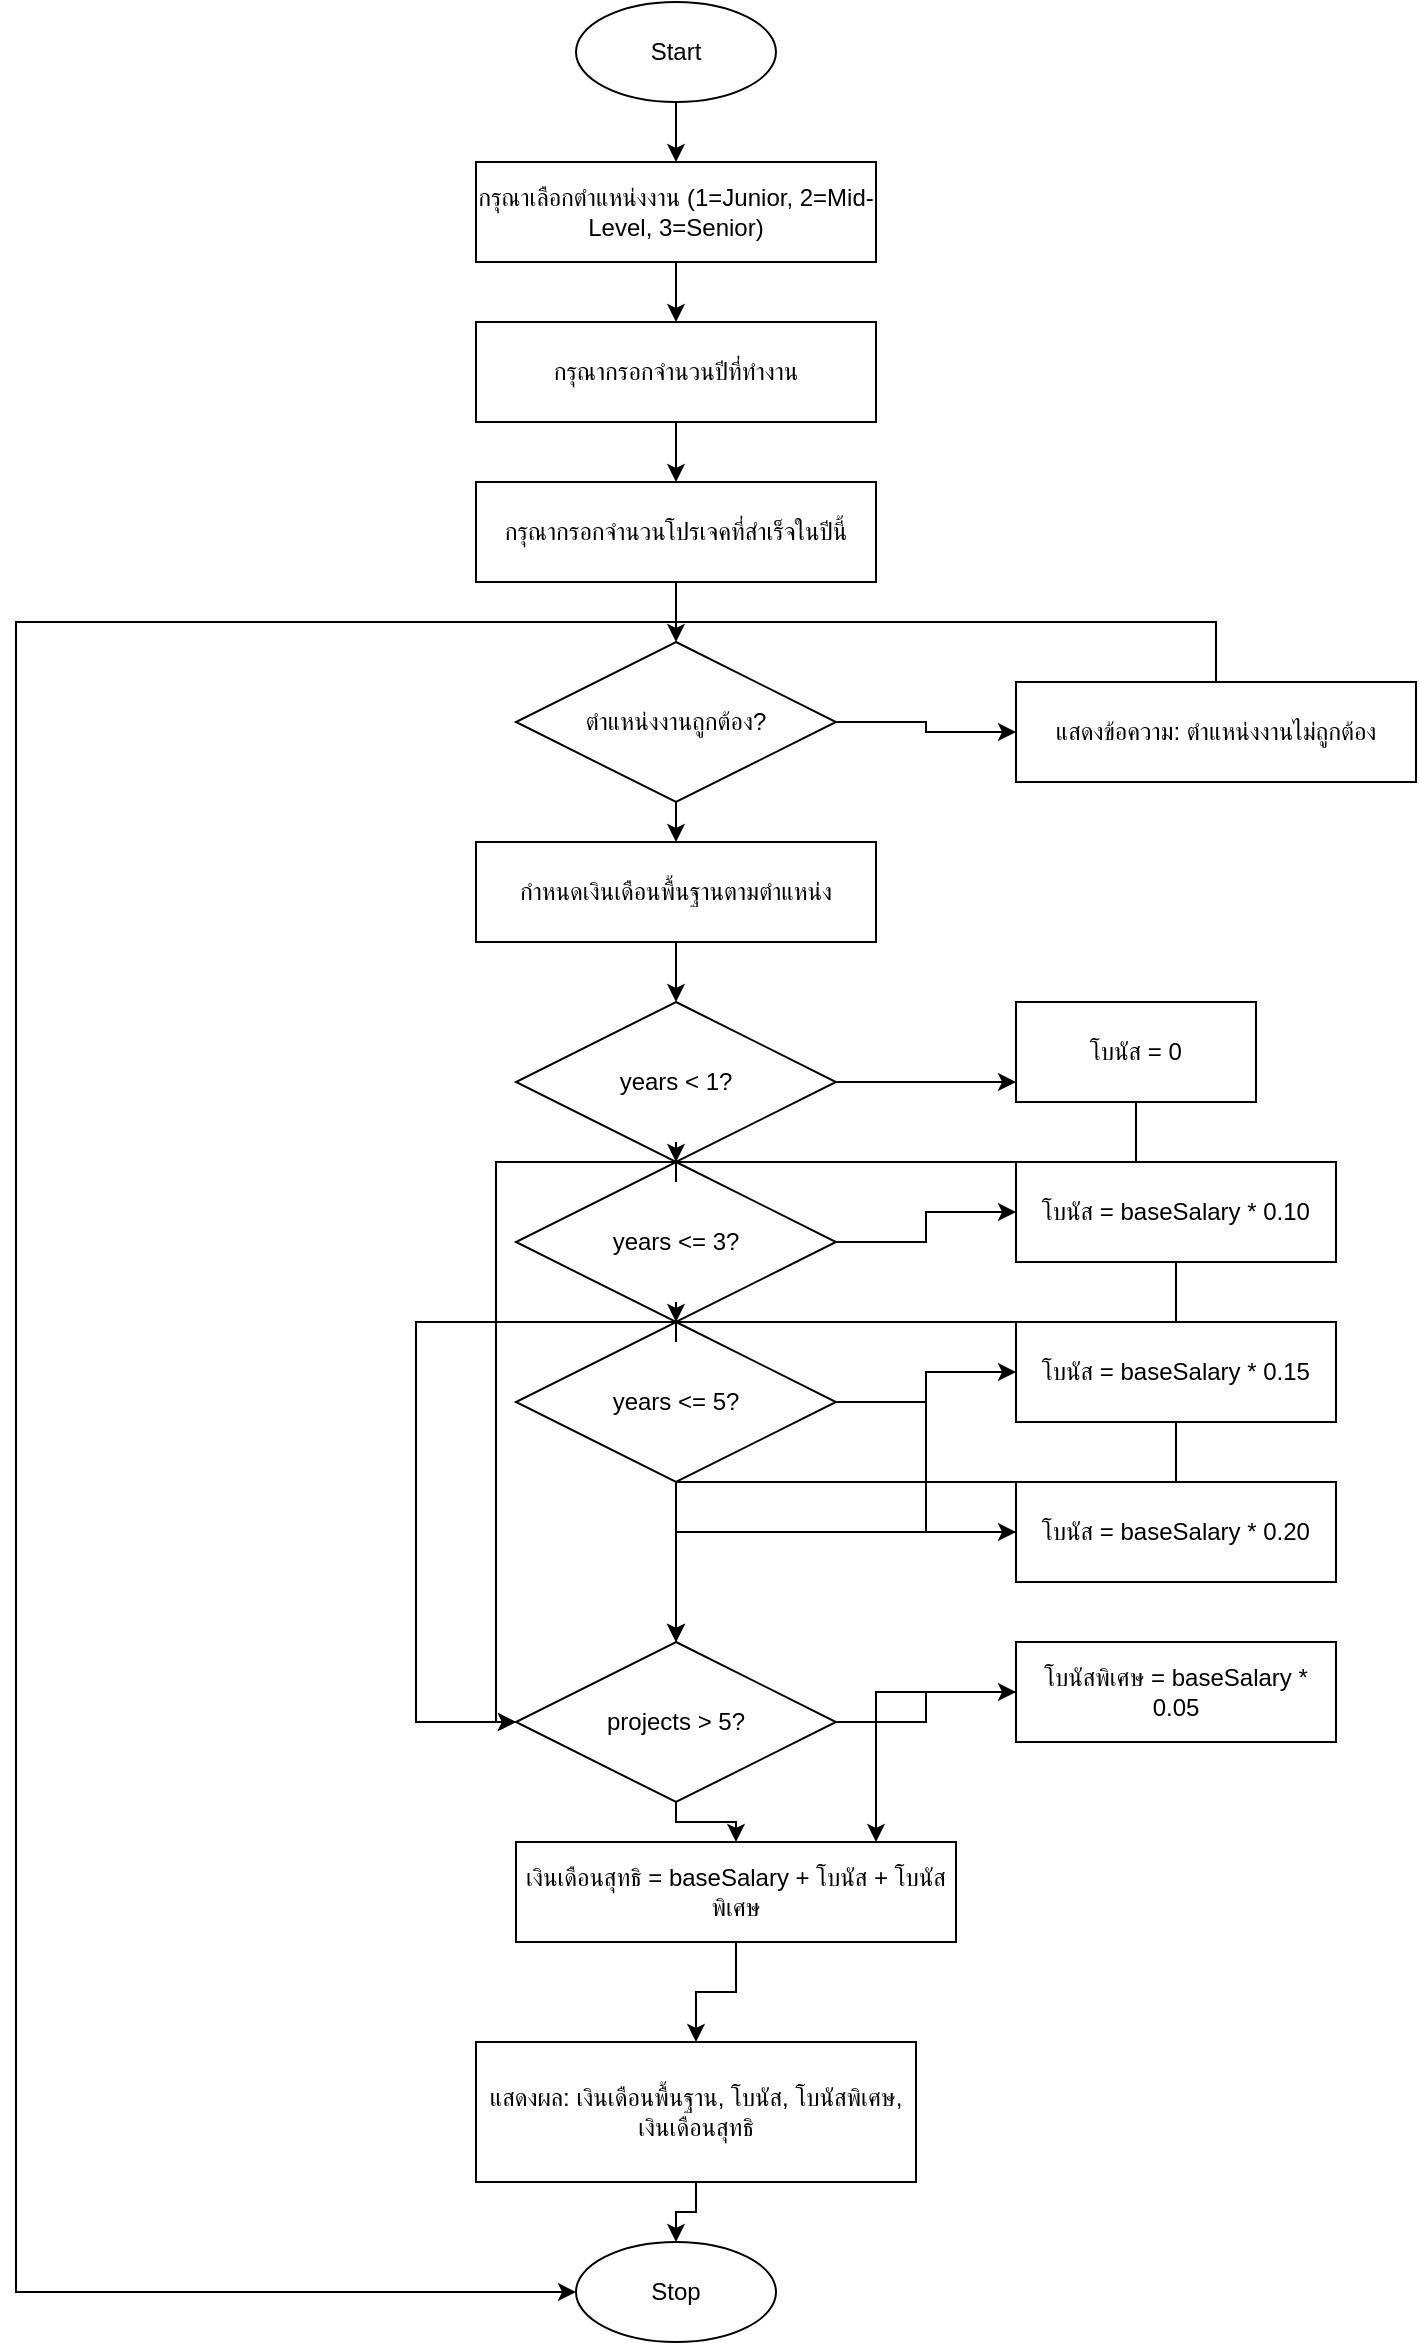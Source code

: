 <mxfile>
    <diagram id="IQaCD0qhXF1Ay1_ZfzKg" name="Page-1">
        <mxGraphModel dx="381" dy="192" grid="1" gridSize="10" guides="1" tooltips="1" connect="1" arrows="1" fold="1" page="1" pageScale="1" pageWidth="827" pageHeight="1169" math="0" shadow="0">
            <root>
                <mxCell id="0"/>
                <mxCell id="1" parent="0"/>
                <mxCell id="start" value="Start" style="ellipse;whiteSpace=wrap;html=1;" parent="1" vertex="1">
                    <mxGeometry x="380" y="40" width="100" height="50" as="geometry"/>
                </mxCell>
                <mxCell id="input_position" value="กรุณาเลือกตำแหน่งงาน (1=Junior, 2=Mid-Level, 3=Senior)" style="parallelogram;whiteSpace=wrap;html=1;" parent="1" vertex="1">
                    <mxGeometry x="330" y="120" width="200" height="50" as="geometry"/>
                </mxCell>
                <mxCell id="input_years" value="กรุณากรอกจำนวนปีที่ทำงาน" style="parallelogram;whiteSpace=wrap;html=1;" parent="1" vertex="1">
                    <mxGeometry x="330" y="200" width="200" height="50" as="geometry"/>
                </mxCell>
                <mxCell id="input_projects" value="กรุณากรอกจำนวนโปรเจคที่สำเร็จในปีนี้" style="parallelogram;whiteSpace=wrap;html=1;" parent="1" vertex="1">
                    <mxGeometry x="330" y="280" width="200" height="50" as="geometry"/>
                </mxCell>
                <mxCell id="cond_position" value="ตำแหน่งงานถูกต้อง?" style="rhombus;whiteSpace=wrap;html=1;" parent="1" vertex="1">
                    <mxGeometry x="350" y="360" width="160" height="80" as="geometry"/>
                </mxCell>
                <mxCell id="set_baseSalary" value="กำหนดเงินเดือนพื้นฐานตามตำแหน่ง" style="rectangle;whiteSpace=wrap;html=1;" parent="1" vertex="1">
                    <mxGeometry x="330" y="460" width="200" height="50" as="geometry"/>
                </mxCell>
                <mxCell id="cond_years1" value="years &lt; 1?" style="rhombus;whiteSpace=wrap;html=1;" parent="1" vertex="1">
                    <mxGeometry x="350" y="540" width="160" height="80" as="geometry"/>
                </mxCell>
                <mxCell id="cond_years2" value="years &lt;= 3?" style="rhombus;whiteSpace=wrap;html=1;" parent="1" vertex="1">
                    <mxGeometry x="350" y="620" width="160" height="80" as="geometry"/>
                </mxCell>
                <mxCell id="cond_years3" value="years &lt;= 5?" style="rhombus;whiteSpace=wrap;html=1;" parent="1" vertex="1">
                    <mxGeometry x="350" y="700" width="160" height="80" as="geometry"/>
                </mxCell>
                <mxCell id="set_bonus0" value="โบนัส = 0" style="rectangle;whiteSpace=wrap;html=1;" parent="1" vertex="1">
                    <mxGeometry x="600" y="540" width="120" height="50" as="geometry"/>
                </mxCell>
                <mxCell id="set_bonus10" value="โบนัส = baseSalary * 0.10" style="rectangle;whiteSpace=wrap;html=1;" parent="1" vertex="1">
                    <mxGeometry x="600" y="620" width="160" height="50" as="geometry"/>
                </mxCell>
                <mxCell id="set_bonus15" value="โบนัส = baseSalary * 0.15" style="rectangle;whiteSpace=wrap;html=1;" parent="1" vertex="1">
                    <mxGeometry x="600" y="700" width="160" height="50" as="geometry"/>
                </mxCell>
                <mxCell id="set_bonus20" value="โบนัส = baseSalary * 0.20" style="rectangle;whiteSpace=wrap;html=1;" parent="1" vertex="1">
                    <mxGeometry x="600" y="780" width="160" height="50" as="geometry"/>
                </mxCell>
                <mxCell id="cond_projects" value="projects &gt; 5?" style="rhombus;whiteSpace=wrap;html=1;" parent="1" vertex="1">
                    <mxGeometry x="350" y="860" width="160" height="80" as="geometry"/>
                </mxCell>
                <mxCell id="set_extraBonus" value="โบนัสพิเศษ = baseSalary * 0.05" style="rectangle;whiteSpace=wrap;html=1;" parent="1" vertex="1">
                    <mxGeometry x="600" y="860" width="160" height="50" as="geometry"/>
                </mxCell>
                <mxCell id="set_netSalary" value="เงินเดือนสุทธิ = baseSalary + โบนัส + โบนัสพิเศษ" style="rectangle;whiteSpace=wrap;html=1;" parent="1" vertex="1">
                    <mxGeometry x="350" y="960" width="220" height="50" as="geometry"/>
                </mxCell>
                <mxCell id="output_result" value="แสดงผล: เงินเดือนพื้นฐาน, โบนัส, โบนัสพิเศษ, เงินเดือนสุทธิ" style="parallelogram;whiteSpace=wrap;html=1;" parent="1" vertex="1">
                    <mxGeometry x="330" y="1060" width="220" height="70" as="geometry"/>
                </mxCell>
                <mxCell id="stop" value="Stop" style="ellipse;whiteSpace=wrap;html=1;" parent="1" vertex="1">
                    <mxGeometry x="380" y="1160" width="100" height="50" as="geometry"/>
                </mxCell>
                <mxCell id="invalid_position" value="แสดงข้อความ: ตำแหน่งงานไม่ถูกต้อง" style="rectangle;whiteSpace=wrap;html=1;" parent="1" vertex="1">
                    <mxGeometry x="600" y="380" width="200" height="50" as="geometry"/>
                </mxCell>
                <mxCell id="edge_start_input" style="edgeStyle=orthogonalEdgeStyle;rounded=0;orthogonalLoop=1;jettySize=auto;html=1;exitX=0.5;exitY=1;entryX=0.5;entryY=0;" parent="1" source="start" target="input_position" edge="1">
                    <mxGeometry relative="1" as="geometry"/>
                </mxCell>
                <mxCell id="edge_input_position_years" style="edgeStyle=orthogonalEdgeStyle;rounded=0;orthogonalLoop=1;jettySize=auto;html=1;" parent="1" source="input_position" target="input_years" edge="1">
                    <mxGeometry relative="1" as="geometry"/>
                </mxCell>
                <mxCell id="edge_input_years_projects" style="edgeStyle=orthogonalEdgeStyle;rounded=0;orthogonalLoop=1;jettySize=auto;html=1;" parent="1" source="input_years" target="input_projects" edge="1">
                    <mxGeometry relative="1" as="geometry"/>
                </mxCell>
                <mxCell id="edge_input_projects_condPosition" style="edgeStyle=orthogonalEdgeStyle;rounded=0;orthogonalLoop=1;jettySize=auto;html=1;" parent="1" source="input_projects" target="cond_position" edge="1">
                    <mxGeometry relative="1" as="geometry"/>
                </mxCell>
                <mxCell id="edge_condPosition_true" style="edgeStyle=orthogonalEdgeStyle;rounded=0;html=1;" parent="1" source="cond_position" target="set_baseSalary" edge="1">
                    <mxGeometry relative="1" as="geometry"/>
                </mxCell>
                <mxCell id="edge_condPosition_false" style="edgeStyle=orthogonalEdgeStyle;rounded=0;html=1;" parent="1" source="cond_position" target="invalid_position" edge="1">
                    <mxGeometry relative="1" as="geometry"/>
                </mxCell>
                <mxCell id="edge_invalid_stop" style="edgeStyle=orthogonalEdgeStyle;rounded=0;html=1;" parent="1" source="invalid_position" target="stop" edge="1">
                    <mxGeometry relative="1" as="geometry">
                        <Array as="points">
                            <mxPoint x="700" y="350"/>
                            <mxPoint x="100" y="350"/>
                            <mxPoint x="100" y="1185"/>
                        </Array>
                    </mxGeometry>
                </mxCell>
                <mxCell id="edge_setBase_condYears1" style="edgeStyle=orthogonalEdgeStyle;rounded=0;html=1;" parent="1" source="set_baseSalary" target="cond_years1" edge="1">
                    <mxGeometry relative="1" as="geometry"/>
                </mxCell>
                <mxCell id="edge_condYears1_true" style="edgeStyle=orthogonalEdgeStyle;rounded=0;html=1;" parent="1" source="cond_years1" target="set_bonus0" edge="1">
                    <mxGeometry relative="1" as="geometry">
                        <Array as="points">
                            <mxPoint x="700" y="560"/>
                        </Array>
                    </mxGeometry>
                </mxCell>
                <mxCell id="edge_condYears1_false" style="edgeStyle=orthogonalEdgeStyle;rounded=0;html=1;" parent="1" source="cond_years1" target="cond_years2" edge="1">
                    <mxGeometry relative="1" as="geometry"/>
                </mxCell>
                <mxCell id="edge_condYears2_true" style="edgeStyle=orthogonalEdgeStyle;rounded=0;html=1;" parent="1" source="cond_years2" target="set_bonus10" edge="1">
                    <mxGeometry relative="1" as="geometry"/>
                </mxCell>
                <mxCell id="edge_condYears2_false" style="edgeStyle=orthogonalEdgeStyle;rounded=0;html=1;" parent="1" source="cond_years2" target="cond_years3" edge="1">
                    <mxGeometry relative="1" as="geometry"/>
                </mxCell>
                <mxCell id="edge_condYears3_true" style="edgeStyle=orthogonalEdgeStyle;rounded=0;html=1;" parent="1" source="cond_years3" target="set_bonus15" edge="1">
                    <mxGeometry relative="1" as="geometry"/>
                </mxCell>
                <mxCell id="edge_condYears3_false" style="edgeStyle=orthogonalEdgeStyle;rounded=0;html=1;" parent="1" source="cond_years3" target="set_bonus20" edge="1">
                    <mxGeometry relative="1" as="geometry"/>
                </mxCell>
                <mxCell id="edge_bonus0_condProjects" style="edgeStyle=orthogonalEdgeStyle;rounded=0;html=1;" parent="1" source="set_bonus0" target="cond_projects" edge="1">
                    <mxGeometry relative="1" as="geometry">
                        <Array as="points">
                            <mxPoint x="660" y="620"/>
                            <mxPoint x="340" y="620"/>
                            <mxPoint x="340" y="900"/>
                        </Array>
                    </mxGeometry>
                </mxCell>
                <mxCell id="edge_bonus10_condProjects" style="edgeStyle=orthogonalEdgeStyle;rounded=0;html=1;" parent="1" source="set_bonus10" target="cond_projects" edge="1">
                    <mxGeometry relative="1" as="geometry">
                        <Array as="points">
                            <mxPoint x="680" y="700"/>
                            <mxPoint x="300" y="700"/>
                            <mxPoint x="300" y="900"/>
                        </Array>
                    </mxGeometry>
                </mxCell>
                <mxCell id="edge_bonus15_condProjects" style="edgeStyle=orthogonalEdgeStyle;rounded=0;html=1;" parent="1" source="set_bonus15" target="cond_projects" edge="1">
                    <mxGeometry relative="1" as="geometry">
                        <Array as="points">
                            <mxPoint x="680" y="780"/>
                            <mxPoint x="430" y="780"/>
                        </Array>
                    </mxGeometry>
                </mxCell>
                <mxCell id="edge_bonus20_condProjects" style="edgeStyle=orthogonalEdgeStyle;rounded=0;html=1;" parent="1" source="set_bonus20" target="cond_projects" edge="1">
                    <mxGeometry relative="1" as="geometry"/>
                </mxCell>
                <mxCell id="edge_condProjects_true" style="edgeStyle=orthogonalEdgeStyle;rounded=0;html=1;" parent="1" source="cond_projects" target="set_extraBonus" edge="1">
                    <mxGeometry relative="1" as="geometry"/>
                </mxCell>
                <mxCell id="edge_condProjects_false" style="edgeStyle=orthogonalEdgeStyle;rounded=0;html=1;" parent="1" source="cond_projects" target="set_netSalary" edge="1">
                    <mxGeometry relative="1" as="geometry"/>
                </mxCell>
                <mxCell id="edge_extraBonus_netSalary" style="edgeStyle=orthogonalEdgeStyle;rounded=0;html=1;" parent="1" source="set_extraBonus" target="set_netSalary" edge="1">
                    <mxGeometry relative="1" as="geometry">
                        <Array as="points">
                            <mxPoint x="530" y="885"/>
                        </Array>
                    </mxGeometry>
                </mxCell>
                <mxCell id="edge_netSalary_output" style="edgeStyle=orthogonalEdgeStyle;rounded=0;html=1;" parent="1" source="set_netSalary" target="output_result" edge="1">
                    <mxGeometry relative="1" as="geometry"/>
                </mxCell>
                <mxCell id="edge_output_stop" style="edgeStyle=orthogonalEdgeStyle;rounded=0;html=1;" parent="1" source="output_result" target="stop" edge="1">
                    <mxGeometry relative="1" as="geometry"/>
                </mxCell>
            </root>
        </mxGraphModel>
    </diagram>
</mxfile>